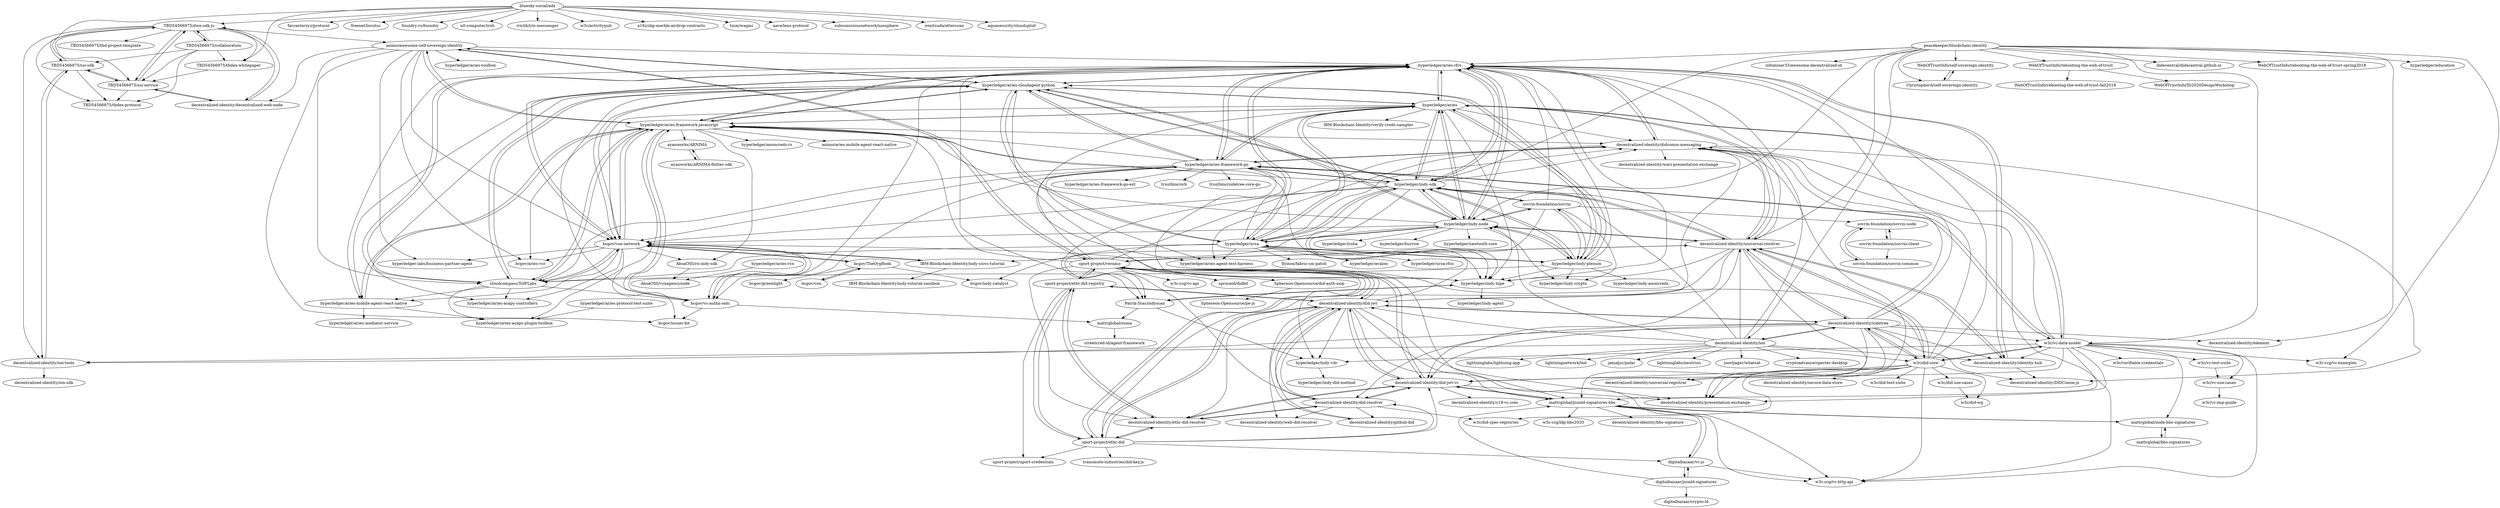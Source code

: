 digraph G {
"TBD54566975/dwn-sdk-js" -> "TBD54566975/ssi-sdk"
"TBD54566975/dwn-sdk-js" -> "decentralized-identity/decentralized-web-node"
"TBD54566975/dwn-sdk-js" -> "TBD54566975/ssi-service"
"TBD54566975/dwn-sdk-js" -> "decentralized-identity/ion-tools"
"TBD54566975/dwn-sdk-js" -> "TBD54566975/tbdex-protocol"
"TBD54566975/dwn-sdk-js" -> "TBD54566975/collaboration"
"TBD54566975/dwn-sdk-js" -> "animo/awesome-self-sovereign-identity"
"TBD54566975/dwn-sdk-js" -> "TBD54566975/tbdex-whitepaper"
"TBD54566975/dwn-sdk-js" -> "TBD54566975/tbd-project-template"
"hyperledger/aries-rfcs" -> "hyperledger/aries-cloudagent-python"
"hyperledger/aries-rfcs" -> "hyperledger/aries"
"hyperledger/aries-rfcs" -> "hyperledger/aries-framework-javascript"
"hyperledger/aries-rfcs" -> "hyperledger/indy-hipe"
"hyperledger/aries-rfcs" -> "bcgov/von-network"
"hyperledger/aries-rfcs" -> "hyperledger/indy-sdk"
"hyperledger/aries-rfcs" -> "cloudcompass/ToIPLabs"
"hyperledger/aries-rfcs" -> "decentralized-identity/didcomm-messaging"
"hyperledger/aries-rfcs" -> "hyperledger/aries-framework-go"
"hyperledger/aries-rfcs" -> "hyperledger/aries-mobile-agent-react-native"
"hyperledger/aries-rfcs" -> "hyperledger/ursa"
"hyperledger/aries-rfcs" -> "Patrik-Stas/indyscan"
"hyperledger/aries-rfcs" -> "decentralized-identity/identity-hub"
"hyperledger/aries-rfcs" -> "bcgov/vc-authn-oidc"
"hyperledger/aries-rfcs" -> "hyperledger/indy-node"
"TBD54566975/ssi-service" -> "TBD54566975/ssi-sdk"
"TBD54566975/ssi-service" -> "TBD54566975/tbdex-protocol"
"TBD54566975/ssi-service" -> "TBD54566975/dwn-sdk-js"
"TBD54566975/ssi-service" -> "decentralized-identity/decentralized-web-node"
"hyperledger/aries" -> "hyperledger/aries-rfcs"
"hyperledger/aries" -> "hyperledger/indy-sdk"
"hyperledger/aries" -> "hyperledger/ursa"
"hyperledger/aries" -> "hyperledger/indy-node"
"hyperledger/aries" -> "hyperledger/indy-hipe"
"hyperledger/aries" -> "hyperledger/aries-cloudagent-python"
"hyperledger/aries" -> "hyperledger/aries-framework-go"
"hyperledger/aries" -> "hyperledger/indy-plenum"
"hyperledger/aries" -> "hyperledger/aries-framework-javascript"
"hyperledger/aries" -> "decentralized-identity/didcomm-messaging"
"hyperledger/aries" -> "bcgov/von-network"
"hyperledger/aries" -> "w3c/vc-data-model"
"hyperledger/aries" -> "decentralized-identity/universal-resolver"
"hyperledger/aries" -> "IBM-Blockchain-Identity/verify-creds-samples"
"hyperledger/aries" -> "hyperledger/aries-agent-test-harness"
"hyperledger/indy-sdk" -> "hyperledger/indy-node"
"hyperledger/indy-sdk" -> "hyperledger/indy-plenum"
"hyperledger/indy-sdk" -> "hyperledger/aries-rfcs"
"hyperledger/indy-sdk" -> "hyperledger/aries-cloudagent-python"
"hyperledger/indy-sdk" -> "hyperledger/aries"
"hyperledger/indy-sdk" -> "hyperledger/ursa"
"hyperledger/indy-sdk" -> "bcgov/von-network"
"hyperledger/indy-sdk" -> "sovrin-foundation/sovrin"
"hyperledger/indy-sdk" -> "hyperledger/aries-framework-javascript"
"hyperledger/indy-sdk" -> "hyperledger/aries-framework-go"
"hyperledger/indy-sdk" -> "hyperledger/indy-hipe"
"hyperledger/indy-sdk" -> "decentralized-identity/didcomm-messaging"
"hyperledger/indy-sdk" -> "decentralized-identity/universal-resolver"
"hyperledger/indy-sdk" -> "IBM-Blockchain-Identity/indy-ssivc-tutorial"
"hyperledger/indy-sdk" -> "Patrik-Stas/indyscan"
"decentralized-identity/ion" -> "decentralized-identity/sidetree"
"decentralized-identity/ion" -> "decentralized-identity/universal-resolver"
"decentralized-identity/ion" -> "hyperledger/aries-rfcs"
"decentralized-identity/ion" -> "decentralized-identity/ion-tools"
"decentralized-identity/ion" -> "hyperledger/indy-node"
"decentralized-identity/ion" -> "jamaljsr/polar" ["e"=1]
"decentralized-identity/ion" -> "lightninglabs/neutrino" ["e"=1]
"decentralized-identity/ion" -> "hyperledger/indy-sdk"
"decentralized-identity/ion" -> "decentralized-identity/did-jwt"
"decentralized-identity/ion" -> "joostjager/whatsat" ["e"=1]
"decentralized-identity/ion" -> "w3c/did-core"
"decentralized-identity/ion" -> "cryptoadvance/specter-desktop" ["e"=1]
"decentralized-identity/ion" -> "lightninglabs/lightning-app" ["e"=1]
"decentralized-identity/ion" -> "lightningnetwork/lnd" ["e"=1]
"decentralized-identity/ion" -> "decentralized-identity/identity-hub"
"decentralized-identity/ion-tools" -> "decentralized-identity/ion-sdk"
"decentralized-identity/ion-tools" -> "TBD54566975/ssi-sdk"
"decentralized-identity/sidetree" -> "decentralized-identity/ion"
"decentralized-identity/sidetree" -> "decentralized-identity/didcomm-messaging"
"decentralized-identity/sidetree" -> "decentralized-identity/universal-resolver"
"decentralized-identity/sidetree" -> "decentralized-identity/did-jwt"
"decentralized-identity/sidetree" -> "decentralized-identity/did-jwt-vc"
"decentralized-identity/sidetree" -> "decentralized-identity/identity-hub"
"decentralized-identity/sidetree" -> "decentralized-identity/element"
"decentralized-identity/sidetree" -> "mattrglobal/jsonld-signatures-bbs"
"decentralized-identity/sidetree" -> "decentralized-identity/did-resolver"
"decentralized-identity/sidetree" -> "w3c/vc-data-model"
"decentralized-identity/sidetree" -> "hyperledger/aries-rfcs"
"decentralized-identity/sidetree" -> "decentralized-identity/DIDComm-js"
"decentralized-identity/sidetree" -> "decentralized-identity/presentation-exchange"
"decentralized-identity/sidetree" -> "w3c/did-core"
"decentralized-identity/sidetree" -> "decentralized-identity/ion-tools"
"decentralized-identity/universal-resolver" -> "decentralized-identity/identity-hub"
"decentralized-identity/universal-resolver" -> "decentralized-identity/sidetree"
"decentralized-identity/universal-resolver" -> "decentralized-identity/didcomm-messaging"
"decentralized-identity/universal-resolver" -> "decentralized-identity/universal-registrar"
"decentralized-identity/universal-resolver" -> "hyperledger/indy-sdk"
"decentralized-identity/universal-resolver" -> "hyperledger/aries"
"decentralized-identity/universal-resolver" -> "decentralized-identity/did-jwt"
"decentralized-identity/universal-resolver" -> "w3c/did-core"
"decentralized-identity/universal-resolver" -> "hyperledger/indy-node"
"decentralized-identity/universal-resolver" -> "uport-project/ethr-did"
"decentralized-identity/universal-resolver" -> "hyperledger/aries-rfcs"
"decentralized-identity/universal-resolver" -> "uport-project/veramo"
"decentralized-identity/universal-resolver" -> "hyperledger/aries-framework-go"
"decentralized-identity/universal-resolver" -> "hyperledger/indy-hipe"
"decentralized-identity/universal-resolver" -> "decentralized-identity/did-jwt-vc"
"hyperledger/ursa" -> "hyperledger/aries"
"hyperledger/ursa" -> "hyperledger/indy-sdk"
"hyperledger/ursa" -> "hyperledger/indy-node"
"hyperledger/ursa" -> "hyperledger/aries-rfcs"
"hyperledger/ursa" -> "hyperledger/indy-plenum"
"hyperledger/ursa" -> "hyperledger/aries-cloudagent-python"
"hyperledger/ursa" -> "hyperledger/avalon"
"hyperledger/ursa" -> "hyperledger/ursa-rfcs"
"hyperledger/ursa" -> "bcgov/indy-catalyst"
"hyperledger/ursa" -> "hyperledger/indy-hipe"
"hyperledger/ursa" -> "hyperledger/aries-agent-test-harness"
"hyperledger/ursa" -> "hyperledger/aries-framework-go"
"hyperledger/ursa" -> "decentralized-identity/didcomm-messaging"
"hyperledger/ursa" -> "cloudcompass/ToIPLabs"
"hyperledger/ursa" -> "flyinox/fabric-sm-patch" ["e"=1]
"peacekeeper/blockchain-identity" -> "didecentral/didecentral.github.io"
"peacekeeper/blockchain-identity" -> "hyperledger/aries-rfcs"
"peacekeeper/blockchain-identity" -> "hyperledger/indy-node"
"peacekeeper/blockchain-identity" -> "decentralized-identity/universal-resolver"
"peacekeeper/blockchain-identity" -> "WebOfTrustInfo/rebooting-the-web-of-trust-spring2018"
"peacekeeper/blockchain-identity" -> "WebOfTrustInfo/self-sovereign-identity"
"peacekeeper/blockchain-identity" -> "hyperledger/education" ["e"=1]
"peacekeeper/blockchain-identity" -> "decentralized-identity/element"
"peacekeeper/blockchain-identity" -> "hyperledger/indy-sdk"
"peacekeeper/blockchain-identity" -> "ChristopherA/self-sovereign-identity"
"peacekeeper/blockchain-identity" -> "WebOfTrustInfo/rebooting-the-web-of-trust"
"peacekeeper/blockchain-identity" -> "w3c/vc-data-model"
"peacekeeper/blockchain-identity" -> "w3c-ccg/vc-examples"
"peacekeeper/blockchain-identity" -> "decentralized-identity/ion"
"peacekeeper/blockchain-identity" -> "infominer33/awesome-decentralized-id"
"uport-project/veramo" -> "decentralized-identity/did-jwt-vc"
"uport-project/veramo" -> "decentralized-identity/did-jwt"
"uport-project/veramo" -> "decentralized-identity/ethr-did-resolver"
"uport-project/veramo" -> "decentralized-identity/didcomm-messaging"
"uport-project/veramo" -> "uport-project/ethr-did"
"uport-project/veramo" -> "animo/awesome-self-sovereign-identity"
"uport-project/veramo" -> "uport-project/ethr-did-registry"
"uport-project/veramo" -> "Sphereon-Opensource/did-auth-siop"
"uport-project/veramo" -> "w3c-ccg/vc-api"
"uport-project/veramo" -> "hyperledger/aries-framework-javascript"
"uport-project/veramo" -> "spruceid/didkit" ["e"=1]
"uport-project/veramo" -> "decentralized-identity/did-resolver"
"uport-project/veramo" -> "mattrglobal/jsonld-signatures-bbs"
"uport-project/veramo" -> "hyperledger/aries-framework-go"
"uport-project/veramo" -> "decentralized-identity/universal-resolver"
"TBD54566975/ssi-sdk" -> "TBD54566975/ssi-service"
"TBD54566975/ssi-sdk" -> "TBD54566975/dwn-sdk-js"
"TBD54566975/ssi-sdk" -> "TBD54566975/tbdex-protocol"
"TBD54566975/ssi-sdk" -> "decentralized-identity/ion-tools"
"animo/awesome-self-sovereign-identity" -> "hyperledger/aries-framework-javascript"
"animo/awesome-self-sovereign-identity" -> "uport-project/veramo"
"animo/awesome-self-sovereign-identity" -> "hyperledger/aries-cloudagent-python"
"animo/awesome-self-sovereign-identity" -> "bcgov/issuer-kit"
"animo/awesome-self-sovereign-identity" -> "cloudcompass/ToIPLabs"
"animo/awesome-self-sovereign-identity" -> "hyperledger-labs/business-partner-agent"
"animo/awesome-self-sovereign-identity" -> "bcgov/aries-vcr"
"animo/awesome-self-sovereign-identity" -> "bcgov/von-network"
"animo/awesome-self-sovereign-identity" -> "hyperledger/aries-toolbox"
"animo/awesome-self-sovereign-identity" -> "decentralized-identity/decentralized-web-node"
"animo/awesome-self-sovereign-identity" -> "hyperledger/aries-rfcs"
"decentralized-identity/decentralized-web-node" -> "TBD54566975/dwn-sdk-js"
"decentralized-identity/decentralized-web-node" -> "TBD54566975/ssi-service"
"decentralized-identity/did-jwt" -> "decentralized-identity/did-jwt-vc"
"decentralized-identity/did-jwt" -> "decentralized-identity/did-resolver"
"decentralized-identity/did-jwt" -> "decentralized-identity/web-did-resolver"
"decentralized-identity/did-jwt" -> "decentralized-identity/github-did"
"decentralized-identity/did-jwt" -> "mattrglobal/jsonld-signatures-bbs"
"decentralized-identity/did-jwt" -> "uport-project/ethr-did-registry"
"decentralized-identity/did-jwt" -> "uport-project/ethr-did"
"decentralized-identity/did-jwt" -> "uport-project/veramo"
"decentralized-identity/did-jwt" -> "decentralized-identity/ethr-did-resolver"
"decentralized-identity/did-jwt" -> "decentralized-identity/didcomm-messaging"
"decentralized-identity/did-jwt" -> "w3c-ccg/vc-http-api"
"decentralized-identity/did-jwt" -> "decentralized-identity/presentation-exchange"
"decentralized-identity/did-jwt" -> "decentralized-identity/sidetree"
"decentralized-identity/did-jwt" -> "hyperledger/aries-framework-javascript"
"decentralized-identity/did-jwt" -> "hyperledger/indy-vdr"
"decentralized-identity/did-resolver" -> "decentralized-identity/did-jwt-vc"
"decentralized-identity/did-resolver" -> "decentralized-identity/did-jwt"
"decentralized-identity/did-resolver" -> "decentralized-identity/ethr-did-resolver"
"decentralized-identity/did-resolver" -> "decentralized-identity/web-did-resolver"
"decentralized-identity/did-resolver" -> "decentralized-identity/github-did"
"decentralized-identity/did-resolver" -> "w3c/did-spec-registries"
"decentralized-identity/ethr-did-resolver" -> "uport-project/ethr-did-registry"
"decentralized-identity/ethr-did-resolver" -> "decentralized-identity/did-resolver"
"decentralized-identity/ethr-did-resolver" -> "uport-project/ethr-did"
"decentralized-identity/ethr-did-resolver" -> "decentralized-identity/did-jwt-vc"
"decentralized-identity/github-did" -> "decentralized-identity/did-jwt"
"w3c/did-core" -> "w3c/did-use-cases"
"w3c/did-core" -> "w3c/did-spec-registries"
"w3c/did-core" -> "w3c/vc-data-model"
"w3c/did-core" -> "decentralized-identity/presentation-exchange"
"w3c/did-core" -> "decentralized-identity/universal-resolver"
"w3c/did-core" -> "decentralized-identity/secure-data-store"
"w3c/did-core" -> "decentralized-identity/didcomm-messaging"
"w3c/did-core" -> "decentralized-identity/did-jwt-vc"
"w3c/did-core" -> "decentralized-identity/sidetree"
"w3c/did-core" -> "decentralized-identity/universal-registrar"
"w3c/did-core" -> "w3c/did-wg"
"w3c/did-core" -> "hyperledger/aries-rfcs"
"w3c/did-core" -> "w3c/did-test-suite"
"w3c/did-core" -> "w3c-ccg/vc-http-api"
"w3c/did-core" -> "uport-project/veramo"
"hyperledger/indy-node" -> "hyperledger/indy-sdk"
"hyperledger/indy-node" -> "hyperledger/indy-plenum"
"hyperledger/indy-node" -> "hyperledger/aries"
"hyperledger/indy-node" -> "hyperledger/ursa"
"hyperledger/indy-node" -> "hyperledger/aries-cloudagent-python"
"hyperledger/indy-node" -> "hyperledger/aries-rfcs"
"hyperledger/indy-node" -> "sovrin-foundation/sovrin"
"hyperledger/indy-node" -> "hyperledger/indy-hipe"
"hyperledger/indy-node" -> "decentralized-identity/universal-resolver"
"hyperledger/indy-node" -> "hyperledger/indy-crypto"
"hyperledger/indy-node" -> "hyperledger/sawtooth-core" ["e"=1]
"hyperledger/indy-node" -> "hyperledger/iroha" ["e"=1]
"hyperledger/indy-node" -> "hyperledger/burrow" ["e"=1]
"hyperledger/indy-node" -> "bcgov/von-network"
"hyperledger/indy-node" -> "hyperledger/aries-framework-javascript"
"bcgov/vc-authn-oidc" -> "bcgov/issuer-kit"
"bcgov/vc-authn-oidc" -> "bcgov/von-network"
"bcgov/vc-authn-oidc" -> "mattrglobal/osma"
"bcgov/vc-authn-oidc" -> "hyperledger/aries-framework-javascript"
"hyperledger/indy-vdr" -> "hyperledger/indy-did-method"
"bluesky-social/adx" -> "TBD54566975/dwn-sdk-js"
"bluesky-social/adx" -> "farcasterxyz/protocol" ["e"=1]
"bluesky-social/adx" -> "TBD54566975/ssi-service"
"bluesky-social/adx" -> "freenet/locutus" ["e"=1]
"bluesky-social/adx" -> "TBD54566975/tbdex-whitepaper"
"bluesky-social/adx" -> "foundry-rs/foundry" ["e"=1]
"bluesky-social/adx" -> "n0-computer/iroh" ["e"=1]
"bluesky-social/adx" -> "irislib/iris-messenger" ["e"=1]
"bluesky-social/adx" -> "w3c/activitypub" ["e"=1]
"bluesky-social/adx" -> "a16z/zkp-merkle-airdrop-contracts" ["e"=1]
"bluesky-social/adx" -> "tmm/wagmi" ["e"=1]
"bluesky-social/adx" -> "aave/lens-protocol" ["e"=1]
"bluesky-social/adx" -> "subconsciousnetwork/noosphere" ["e"=1]
"bluesky-social/adx" -> "wmitsuda/otterscan" ["e"=1]
"bluesky-social/adx" -> "aquasecurity/cloudsploit" ["e"=1]
"WebOfTrustInfo/self-sovereign-identity" -> "ChristopherA/self-sovereign-identity"
"uport-project/ethr-did-registry" -> "decentralized-identity/ethr-did-resolver"
"uport-project/ethr-did-registry" -> "uport-project/ethr-did"
"uport-project/ethr-did-registry" -> "decentralized-identity/did-jwt"
"uport-project/ethr-did-registry" -> "uport-project/veramo"
"uport-project/ethr-did-registry" -> "uport-project/uport-credentials" ["e"=1]
"hyperledger/aries-framework-go" -> "hyperledger/aries-cloudagent-python"
"hyperledger/aries-framework-go" -> "hyperledger/aries-rfcs"
"hyperledger/aries-framework-go" -> "decentralized-identity/didcomm-messaging"
"hyperledger/aries-framework-go" -> "hyperledger/aries"
"hyperledger/aries-framework-go" -> "hyperledger/aries-framework-javascript"
"hyperledger/aries-framework-go" -> "hyperledger/aries-framework-go-ext"
"hyperledger/aries-framework-go" -> "bcgov/von-network"
"hyperledger/aries-framework-go" -> "hyperledger/indy-sdk"
"hyperledger/aries-framework-go" -> "hyperledger/aries-agent-test-harness"
"hyperledger/aries-framework-go" -> "hyperledger/indy-hipe"
"hyperledger/aries-framework-go" -> "trustbloc/orb"
"hyperledger/aries-framework-go" -> "cloudcompass/ToIPLabs"
"hyperledger/aries-framework-go" -> "bcgov/vc-authn-oidc"
"hyperledger/aries-framework-go" -> "trustbloc/sidetree-core-go"
"hyperledger/aries-framework-go" -> "w3c/vc-data-model"
"mattrglobal/bbs-signatures" -> "mattrglobal/node-bbs-signatures"
"uport-project/ethr-did" -> "uport-project/ethr-did-registry"
"uport-project/ethr-did" -> "decentralized-identity/ethr-did-resolver"
"uport-project/ethr-did" -> "decentralized-identity/did-jwt"
"uport-project/ethr-did" -> "decentralized-identity/did-jwt-vc"
"uport-project/ethr-did" -> "uport-project/veramo"
"uport-project/ethr-did" -> "uport-project/uport-credentials" ["e"=1]
"uport-project/ethr-did" -> "digitalbazaar/vc-js"
"uport-project/ethr-did" -> "decentralized-identity/did-resolver"
"uport-project/ethr-did" -> "transmute-industries/did-key.js"
"decentralized-identity/didcomm-messaging" -> "decentralized-identity/DIDComm-js"
"decentralized-identity/didcomm-messaging" -> "w3c-ccg/vc-http-api"
"decentralized-identity/didcomm-messaging" -> "hyperledger/aries-rfcs"
"decentralized-identity/didcomm-messaging" -> "decentralized-identity/waci-presentation-exchange"
"decentralized-identity/didcomm-messaging" -> "hyperledger/aries-agent-test-harness"
"decentralized-identity/didcomm-messaging" -> "hyperledger/aries-framework-go"
"decentralized-identity/didcomm-messaging" -> "decentralized-identity/presentation-exchange"
"sovrin-foundation/sovrin" -> "hyperledger/indy-sdk"
"sovrin-foundation/sovrin" -> "hyperledger/indy-crypto"
"sovrin-foundation/sovrin" -> "hyperledger/indy-plenum"
"sovrin-foundation/sovrin" -> "hyperledger/indy-node"
"sovrin-foundation/sovrin" -> "hyperledger/aries-rfcs"
"sovrin-foundation/sovrin" -> "sovrin-foundation/sovrin-node"
"sovrin-foundation/sovrin" -> "Patrik-Stas/indyscan"
"cloudcompass/ToIPLabs" -> "hyperledger/aries-acapy-controllers"
"cloudcompass/ToIPLabs" -> "hyperledger/aries-cloudagent-python"
"cloudcompass/ToIPLabs" -> "bcgov/von-network"
"cloudcompass/ToIPLabs" -> "hyperledger/aries-framework-javascript"
"cloudcompass/ToIPLabs" -> "hyperledger/aries-rfcs"
"cloudcompass/ToIPLabs" -> "hyperledger/aries-mobile-agent-react-native"
"cloudcompass/ToIPLabs" -> "bcgov/vc-authn-oidc"
"cloudcompass/ToIPLabs" -> "hyperledger/aries-acapy-plugin-toolbox"
"digitalbazaar/jsonld-signatures" -> "digitalbazaar/crypto-ld"
"digitalbazaar/jsonld-signatures" -> "digitalbazaar/vc-js"
"digitalbazaar/jsonld-signatures" -> "mattrglobal/jsonld-signatures-bbs"
"digitalbazaar/vc-js" -> "mattrglobal/jsonld-signatures-bbs"
"digitalbazaar/vc-js" -> "digitalbazaar/jsonld-signatures"
"digitalbazaar/vc-js" -> "w3c-ccg/vc-http-api"
"mattrglobal/jsonld-signatures-bbs" -> "mattrglobal/node-bbs-signatures"
"mattrglobal/jsonld-signatures-bbs" -> "w3c-ccg/ldp-bbs2020"
"mattrglobal/jsonld-signatures-bbs" -> "digitalbazaar/vc-js"
"mattrglobal/jsonld-signatures-bbs" -> "w3c-ccg/vc-http-api"
"mattrglobal/jsonld-signatures-bbs" -> "decentralized-identity/did-jwt-vc"
"mattrglobal/jsonld-signatures-bbs" -> "decentralized-identity/bbs-signature"
"mattrglobal/node-bbs-signatures" -> "mattrglobal/jsonld-signatures-bbs"
"mattrglobal/node-bbs-signatures" -> "mattrglobal/bbs-signatures"
"TBD54566975/collaboration" -> "TBD54566975/ssi-service"
"TBD54566975/collaboration" -> "TBD54566975/dwn-sdk-js"
"TBD54566975/collaboration" -> "TBD54566975/tbdex-protocol"
"TBD54566975/collaboration" -> "TBD54566975/ssi-sdk"
"TBD54566975/collaboration" -> "TBD54566975/tbdex-whitepaper"
"IBM-Blockchain-Identity/indy-ssivc-tutorial" -> "bcgov/von-network"
"IBM-Blockchain-Identity/indy-ssivc-tutorial" -> "IBM-Blockchain-Identity/indy-tutorial-sandbox"
"bcgov/von-network" -> "hyperledger/aries-cloudagent-python"
"bcgov/von-network" -> "bcgov/vc-authn-oidc"
"bcgov/von-network" -> "cloudcompass/ToIPLabs"
"bcgov/von-network" -> "hyperledger/aries-mobile-agent-react-native"
"bcgov/von-network" -> "hyperledger/aries-rfcs"
"bcgov/von-network" -> "bcgov/TheOrgBook"
"bcgov/von-network" -> "IBM-Blockchain-Identity/indy-ssivc-tutorial"
"bcgov/von-network" -> "AbsaOSS/rn-indy-sdk"
"bcgov/von-network" -> "hyperledger/aries-framework-javascript"
"bcgov/von-network" -> "bcgov/aries-vcr"
"bcgov/von-network" -> "bcgov/issuer-kit"
"bcgov/von-network" -> "hyperledger-labs/business-partner-agent"
"bcgov/von-network" -> "hyperledger/indy-hipe"
"bcgov/von-network" -> "hyperledger/aries-acapy-controllers"
"hyperledger/aries-cloudagent-python" -> "hyperledger/aries-rfcs"
"hyperledger/aries-cloudagent-python" -> "hyperledger/aries-framework-javascript"
"hyperledger/aries-cloudagent-python" -> "bcgov/von-network"
"hyperledger/aries-cloudagent-python" -> "cloudcompass/ToIPLabs"
"hyperledger/aries-cloudagent-python" -> "hyperledger/indy-sdk"
"hyperledger/aries-cloudagent-python" -> "hyperledger/aries-mobile-agent-react-native"
"hyperledger/aries-cloudagent-python" -> "hyperledger/aries-framework-go"
"hyperledger/aries-cloudagent-python" -> "hyperledger/aries"
"hyperledger/aries-cloudagent-python" -> "bcgov/vc-authn-oidc"
"hyperledger/aries-cloudagent-python" -> "hyperledger/aries-acapy-controllers"
"hyperledger/aries-cloudagent-python" -> "hyperledger/indy-node"
"hyperledger/aries-cloudagent-python" -> "animo/awesome-self-sovereign-identity"
"hyperledger/aries-cloudagent-python" -> "hyperledger/ursa"
"hyperledger/aries-cloudagent-python" -> "hyperledger/indy-vdr"
"hyperledger/aries-cloudagent-python" -> "hyperledger/indy-plenum"
"hyperledger/aries-framework-javascript" -> "hyperledger/aries-mobile-agent-react-native"
"hyperledger/aries-framework-javascript" -> "hyperledger/aries-cloudagent-python"
"hyperledger/aries-framework-javascript" -> "hyperledger/aries-rfcs"
"hyperledger/aries-framework-javascript" -> "AbsaOSS/rn-indy-sdk"
"hyperledger/aries-framework-javascript" -> "cloudcompass/ToIPLabs"
"hyperledger/aries-framework-javascript" -> "bcgov/vc-authn-oidc"
"hyperledger/aries-framework-javascript" -> "hyperledger/anoncreds-rs"
"hyperledger/aries-framework-javascript" -> "bcgov/aries-vcr"
"hyperledger/aries-framework-javascript" -> "animo/aries-mobile-agent-react-native"
"hyperledger/aries-framework-javascript" -> "bcgov/von-network"
"hyperledger/aries-framework-javascript" -> "ayanworks/ARNIMA"
"hyperledger/aries-framework-javascript" -> "animo/awesome-self-sovereign-identity"
"hyperledger/aries-framework-javascript" -> "decentralized-identity/didcomm-messaging"
"hyperledger/aries-framework-javascript" -> "hyperledger/aries-acapy-plugin-toolbox"
"hyperledger/aries-framework-javascript" -> "hyperledger/aries"
"hyperledger/aries-mobile-agent-react-native" -> "hyperledger/aries-framework-javascript"
"hyperledger/aries-mobile-agent-react-native" -> "hyperledger/aries-acapy-plugin-toolbox"
"hyperledger/aries-mobile-agent-react-native" -> "hyperledger/aries-mediator-service"
"w3c/vc-data-model" -> "w3c/vc-test-suite"
"w3c/vc-data-model" -> "w3c/vc-use-cases"
"w3c/vc-data-model" -> "decentralized-identity/presentation-exchange"
"w3c/vc-data-model" -> "decentralized-identity/didcomm-messaging"
"w3c/vc-data-model" -> "mattrglobal/jsonld-signatures-bbs"
"w3c/vc-data-model" -> "decentralized-identity/did-jwt-vc"
"w3c/vc-data-model" -> "w3c/did-core"
"w3c/vc-data-model" -> "mattrglobal/node-bbs-signatures"
"w3c/vc-data-model" -> "w3c-ccg/vc-examples"
"w3c/vc-data-model" -> "decentralized-identity/identity-hub"
"w3c/vc-data-model" -> "hyperledger/aries"
"w3c/vc-data-model" -> "w3c/verifiable-credentials"
"w3c/vc-data-model" -> "hyperledger/indy-vdr"
"w3c/vc-data-model" -> "w3c-ccg/vc-http-api"
"w3c/vc-data-model" -> "hyperledger/aries-framework-go"
"hyperledger/aries-protocol-test-suite" -> "hyperledger/aries-acapy-plugin-toolbox"
"hyperledger/indy-hipe" -> "Patrik-Stas/indyscan"
"hyperledger/indy-hipe" -> "hyperledger/indy-agent"
"hyperledger/indy-plenum" -> "hyperledger/indy-crypto"
"hyperledger/indy-plenum" -> "hyperledger/indy-node"
"hyperledger/indy-plenum" -> "hyperledger/indy-sdk"
"hyperledger/indy-plenum" -> "hyperledger/aries"
"hyperledger/indy-plenum" -> "hyperledger/indy-hipe"
"hyperledger/indy-plenum" -> "hyperledger/ursa"
"hyperledger/indy-plenum" -> "hyperledger/indy-anoncreds"
"hyperledger/indy-plenum" -> "sovrin-foundation/sovrin"
"hyperledger/indy-plenum" -> "cloudcompass/ToIPLabs"
"hyperledger/indy-plenum" -> "hyperledger/aries-cloudagent-python"
"hyperledger/indy-plenum" -> "hyperledger/aries-rfcs"
"WebOfTrustInfo/rebooting-the-web-of-trust" -> "WebOfTrustInfo/rebooting-the-web-of-trust-fall2016"
"WebOfTrustInfo/rebooting-the-web-of-trust" -> "WebOfTrustInfo/ID2020DesignWorkshop"
"w3c/vc-test-suite" -> "w3c/vc-use-cases"
"w3c/vc-use-cases" -> "w3c/vc-imp-guide"
"bcgov/von" -> "bcgov/TheOrgBook"
"TBD54566975/tbdex-whitepaper" -> "TBD54566975/ssi-service"
"Patrik-Stas/indyscan" -> "hyperledger/indy-hipe"
"Patrik-Stas/indyscan" -> "hyperledger/indy-vdr"
"Patrik-Stas/indyscan" -> "mattrglobal/osma"
"bcgov/TheOrgBook" -> "bcgov/von"
"bcgov/TheOrgBook" -> "bcgov/indy-catalyst"
"bcgov/TheOrgBook" -> "bcgov/greenlight"
"bcgov/TheOrgBook" -> "bcgov/von-network"
"ChristopherA/self-sovereign-identity" -> "WebOfTrustInfo/self-sovereign-identity"
"sovrin-foundation/sovrin-node" -> "sovrin-foundation/sovrin-common"
"sovrin-foundation/sovrin-node" -> "sovrin-foundation/sovrin-client"
"decentralized-identity/did-jwt-vc" -> "decentralized-identity/did-jwt"
"decentralized-identity/did-jwt-vc" -> "decentralized-identity/did-resolver"
"decentralized-identity/did-jwt-vc" -> "uport-project/veramo"
"decentralized-identity/did-jwt-vc" -> "decentralized-identity/c19-vc.com"
"decentralized-identity/did-jwt-vc" -> "mattrglobal/jsonld-signatures-bbs"
"decentralized-identity/did-jwt-vc" -> "decentralized-identity/ethr-did-resolver"
"decentralized-identity/did-jwt-vc" -> "decentralized-identity/presentation-exchange"
"decentralized-identity/identity-hub" -> "decentralized-identity/universal-resolver"
"decentralized-identity/identity-hub" -> "hyperledger/aries-rfcs"
"decentralized-identity/identity-hub" -> "decentralized-identity/DIDComm-js"
"ayanworks/ARNIMA" -> "ayanworks/ARNIMA-flutter-sdk"
"mattrglobal/osma" -> "streetcred-id/agent-framework"
"hyperledger/aries-vcx" -> "AbsaOSS/vcxagencynode"
"w3c/did-use-cases" -> "w3c/did-wg"
"ayanworks/ARNIMA-flutter-sdk" -> "ayanworks/ARNIMA"
"AbsaOSS/rn-indy-sdk" -> "AbsaOSS/vcxagencynode"
"sovrin-foundation/sovrin-client" -> "sovrin-foundation/sovrin-common"
"sovrin-foundation/sovrin-client" -> "sovrin-foundation/sovrin-node"
"sovrin-foundation/sovrin-common" -> "sovrin-foundation/sovrin-node"
"Sphereon-Opensource/did-auth-siop" -> "Sphereon-Opensource/pe-js"
"TBD54566975/dwn-sdk-js" ["l"="45.752,-26.128"]
"TBD54566975/ssi-sdk" ["l"="45.76,-26.144"]
"decentralized-identity/decentralized-web-node" ["l"="45.725,-26.128"]
"TBD54566975/ssi-service" ["l"="45.765,-26.117"]
"decentralized-identity/ion-tools" ["l"="45.726,-26.158"]
"TBD54566975/tbdex-protocol" ["l"="45.775,-26.135"]
"TBD54566975/collaboration" ["l"="45.787,-26.125"]
"animo/awesome-self-sovereign-identity" ["l"="45.627,-26.17"]
"TBD54566975/tbdex-whitepaper" ["l"="45.779,-26.101"]
"TBD54566975/tbd-project-template" ["l"="45.787,-26.15"]
"hyperledger/aries-rfcs" ["l"="45.611,-26.165"]
"hyperledger/aries-cloudagent-python" ["l"="45.585,-26.162"]
"hyperledger/aries" ["l"="45.594,-26.171"]
"hyperledger/aries-framework-javascript" ["l"="45.605,-26.181"]
"hyperledger/indy-hipe" ["l"="45.606,-26.147"]
"bcgov/von-network" ["l"="45.574,-26.168"]
"hyperledger/indy-sdk" ["l"="45.591,-26.149"]
"cloudcompass/ToIPLabs" ["l"="45.579,-26.177"]
"decentralized-identity/didcomm-messaging" ["l"="45.617,-26.198"]
"hyperledger/aries-framework-go" ["l"="45.593,-26.188"]
"hyperledger/aries-mobile-agent-react-native" ["l"="45.568,-26.189"]
"hyperledger/ursa" ["l"="45.566,-26.152"]
"Patrik-Stas/indyscan" ["l"="45.617,-26.128"]
"decentralized-identity/identity-hub" ["l"="45.651,-26.176"]
"bcgov/vc-authn-oidc" ["l"="45.599,-26.159"]
"hyperledger/indy-node" ["l"="45.601,-26.135"]
"hyperledger/indy-plenum" ["l"="45.575,-26.138"]
"w3c/vc-data-model" ["l"="45.645,-26.199"]
"decentralized-identity/universal-resolver" ["l"="45.63,-26.186"]
"IBM-Blockchain-Identity/verify-creds-samples" ["l"="45.542,-26.186"]
"hyperledger/aries-agent-test-harness" ["l"="45.564,-26.181"]
"sovrin-foundation/sovrin" ["l"="45.583,-26.117"]
"IBM-Blockchain-Identity/indy-ssivc-tutorial" ["l"="45.54,-26.159"]
"decentralized-identity/ion" ["l"="45.666,-26.163"]
"decentralized-identity/sidetree" ["l"="45.661,-26.198"]
"jamaljsr/polar" ["l"="45.123,-28.443"]
"lightninglabs/neutrino" ["l"="45.08,-28.516"]
"decentralized-identity/did-jwt" ["l"="45.634,-26.228"]
"joostjager/whatsat" ["l"="45.103,-28.432"]
"w3c/did-core" ["l"="45.667,-26.216"]
"cryptoadvance/specter-desktop" ["l"="45.093,-28.466"]
"lightninglabs/lightning-app" ["l"="45.099,-28.553"]
"lightningnetwork/lnd" ["l"="45.099,-28.593"]
"decentralized-identity/ion-sdk" ["l"="45.757,-26.173"]
"decentralized-identity/did-jwt-vc" ["l"="45.641,-26.237"]
"decentralized-identity/element" ["l"="45.684,-26.139"]
"mattrglobal/jsonld-signatures-bbs" ["l"="45.659,-26.253"]
"decentralized-identity/did-resolver" ["l"="45.641,-26.253"]
"decentralized-identity/DIDComm-js" ["l"="45.676,-26.187"]
"decentralized-identity/presentation-exchange" ["l"="45.646,-26.217"]
"decentralized-identity/universal-registrar" ["l"="45.685,-26.204"]
"uport-project/ethr-did" ["l"="45.619,-26.245"]
"uport-project/veramo" ["l"="45.619,-26.222"]
"hyperledger/avalon" ["l"="45.514,-26.12"]
"hyperledger/ursa-rfcs" ["l"="45.539,-26.134"]
"bcgov/indy-catalyst" ["l"="45.522,-26.143"]
"flyinox/fabric-sm-patch" ["l"="44.837,-24.59"]
"peacekeeper/blockchain-identity" ["l"="45.647,-26.111"]
"didecentral/didecentral.github.io" ["l"="45.646,-26.08"]
"WebOfTrustInfo/rebooting-the-web-of-trust-spring2018" ["l"="45.63,-26.063"]
"WebOfTrustInfo/self-sovereign-identity" ["l"="45.685,-26.071"]
"hyperledger/education" ["l"="44.714,-24.684"]
"ChristopherA/self-sovereign-identity" ["l"="45.666,-26.066"]
"WebOfTrustInfo/rebooting-the-web-of-trust" ["l"="45.655,-26.027"]
"w3c-ccg/vc-examples" ["l"="45.663,-26.141"]
"infominer33/awesome-decentralized-id" ["l"="45.676,-26.091"]
"decentralized-identity/ethr-did-resolver" ["l"="45.621,-26.258"]
"uport-project/ethr-did-registry" ["l"="45.602,-26.247"]
"Sphereon-Opensource/did-auth-siop" ["l"="45.577,-26.259"]
"w3c-ccg/vc-api" ["l"="45.667,-26.24"]
"spruceid/didkit" ["l"="46.724,-25.413"]
"bcgov/issuer-kit" ["l"="45.621,-26.149"]
"hyperledger-labs/business-partner-agent" ["l"="45.579,-26.2"]
"bcgov/aries-vcr" ["l"="45.597,-26.2"]
"hyperledger/aries-toolbox" ["l"="45.635,-26.134"]
"decentralized-identity/web-did-resolver" ["l"="45.642,-26.277"]
"decentralized-identity/github-did" ["l"="45.625,-26.275"]
"w3c-ccg/vc-http-api" ["l"="45.655,-26.233"]
"hyperledger/indy-vdr" ["l"="45.638,-26.167"]
"w3c/did-spec-registries" ["l"="45.677,-26.261"]
"w3c/did-use-cases" ["l"="45.718,-26.231"]
"decentralized-identity/secure-data-store" ["l"="45.713,-26.247"]
"w3c/did-wg" ["l"="45.7,-26.236"]
"w3c/did-test-suite" ["l"="45.705,-26.223"]
"hyperledger/indy-crypto" ["l"="45.566,-26.111"]
"hyperledger/sawtooth-core" ["l"="44.779,-24.719"]
"hyperledger/iroha" ["l"="44.758,-24.732"]
"hyperledger/burrow" ["l"="44.775,-24.69"]
"mattrglobal/osma" ["l"="45.606,-26.104"]
"hyperledger/indy-did-method" ["l"="45.65,-26.144"]
"bluesky-social/adx" ["l"="45.805,-26.092"]
"farcasterxyz/protocol" ["l"="46.483,-25.295"]
"freenet/locutus" ["l"="-33.7,41.899"]
"foundry-rs/foundry" ["l"="46.581,-25.109"]
"n0-computer/iroh" ["l"="46.465,-23.337"]
"irislib/iris-messenger" ["l"="45.241,-29.292"]
"w3c/activitypub" ["l"="-24.76,-19.739"]
"a16z/zkp-merkle-airdrop-contracts" ["l"="46.38,-25.171"]
"tmm/wagmi" ["l"="46.514,-25.079"]
"aave/lens-protocol" ["l"="46.407,-25.114"]
"subconsciousnetwork/noosphere" ["l"="-32.611,-16.273"]
"wmitsuda/otterscan" ["l"="46.565,-25.216"]
"aquasecurity/cloudsploit" ["l"="-8.713,-1.376"]
"uport-project/uport-credentials" ["l"="46.671,-24.539"]
"hyperledger/aries-framework-go-ext" ["l"="45.566,-26.212"]
"trustbloc/orb" ["l"="45.55,-26.216"]
"trustbloc/sidetree-core-go" ["l"="45.562,-26.225"]
"mattrglobal/bbs-signatures" ["l"="45.714,-26.272"]
"mattrglobal/node-bbs-signatures" ["l"="45.689,-26.252"]
"digitalbazaar/vc-js" ["l"="45.661,-26.276"]
"transmute-industries/did-key.js" ["l"="45.593,-26.284"]
"decentralized-identity/waci-presentation-exchange" ["l"="45.587,-26.227"]
"sovrin-foundation/sovrin-node" ["l"="45.555,-26.081"]
"hyperledger/aries-acapy-controllers" ["l"="45.55,-26.171"]
"hyperledger/aries-acapy-plugin-toolbox" ["l"="45.555,-26.199"]
"digitalbazaar/jsonld-signatures" ["l"="45.677,-26.3"]
"digitalbazaar/crypto-ld" ["l"="45.688,-26.326"]
"w3c-ccg/ldp-bbs2020" ["l"="45.685,-26.278"]
"decentralized-identity/bbs-signature" ["l"="45.655,-26.296"]
"IBM-Blockchain-Identity/indy-tutorial-sandbox" ["l"="45.507,-26.174"]
"bcgov/TheOrgBook" ["l"="45.515,-26.161"]
"AbsaOSS/rn-indy-sdk" ["l"="45.635,-26.153"]
"hyperledger/anoncreds-rs" ["l"="45.645,-26.185"]
"animo/aries-mobile-agent-react-native" ["l"="45.583,-26.213"]
"ayanworks/ARNIMA" ["l"="45.651,-26.132"]
"hyperledger/aries-mediator-service" ["l"="45.53,-26.203"]
"w3c/vc-test-suite" ["l"="45.701,-26.195"]
"w3c/vc-use-cases" ["l"="45.714,-26.207"]
"w3c/verifiable-credentials" ["l"="45.605,-26.219"]
"hyperledger/aries-protocol-test-suite" ["l"="45.522,-26.217"]
"hyperledger/indy-agent" ["l"="45.589,-26.097"]
"hyperledger/indy-anoncreds" ["l"="45.546,-26.116"]
"WebOfTrustInfo/rebooting-the-web-of-trust-fall2016" ["l"="45.671,-25.996"]
"WebOfTrustInfo/ID2020DesignWorkshop" ["l"="45.642,-25.996"]
"w3c/vc-imp-guide" ["l"="45.745,-26.216"]
"bcgov/von" ["l"="45.487,-26.155"]
"bcgov/greenlight" ["l"="45.483,-26.17"]
"sovrin-foundation/sovrin-common" ["l"="45.539,-26.073"]
"sovrin-foundation/sovrin-client" ["l"="45.548,-26.065"]
"decentralized-identity/c19-vc.com" ["l"="45.609,-26.27"]
"ayanworks/ARNIMA-flutter-sdk" ["l"="45.673,-26.119"]
"streetcred-id/agent-framework" ["l"="45.597,-26.077"]
"hyperledger/aries-vcx" ["l"="45.733,-26.176"]
"AbsaOSS/vcxagencynode" ["l"="45.697,-26.162"]
"Sphereon-Opensource/pe-js" ["l"="45.556,-26.277"]
}